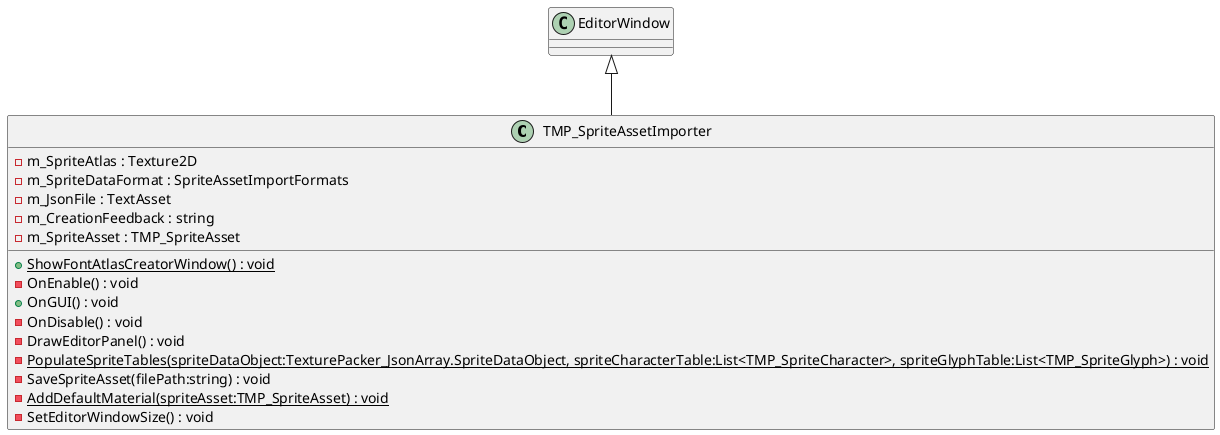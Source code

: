 @startuml
class TMP_SpriteAssetImporter {
    + {static} ShowFontAtlasCreatorWindow() : void
    - m_SpriteAtlas : Texture2D
    - m_SpriteDataFormat : SpriteAssetImportFormats
    - m_JsonFile : TextAsset
    - m_CreationFeedback : string
    - m_SpriteAsset : TMP_SpriteAsset
    - OnEnable() : void
    + OnGUI() : void
    - OnDisable() : void
    - DrawEditorPanel() : void
    - {static} PopulateSpriteTables(spriteDataObject:TexturePacker_JsonArray.SpriteDataObject, spriteCharacterTable:List<TMP_SpriteCharacter>, spriteGlyphTable:List<TMP_SpriteGlyph>) : void
    - SaveSpriteAsset(filePath:string) : void
    {static} - AddDefaultMaterial(spriteAsset:TMP_SpriteAsset) : void
    - SetEditorWindowSize() : void
}
EditorWindow <|-- TMP_SpriteAssetImporter
@enduml
